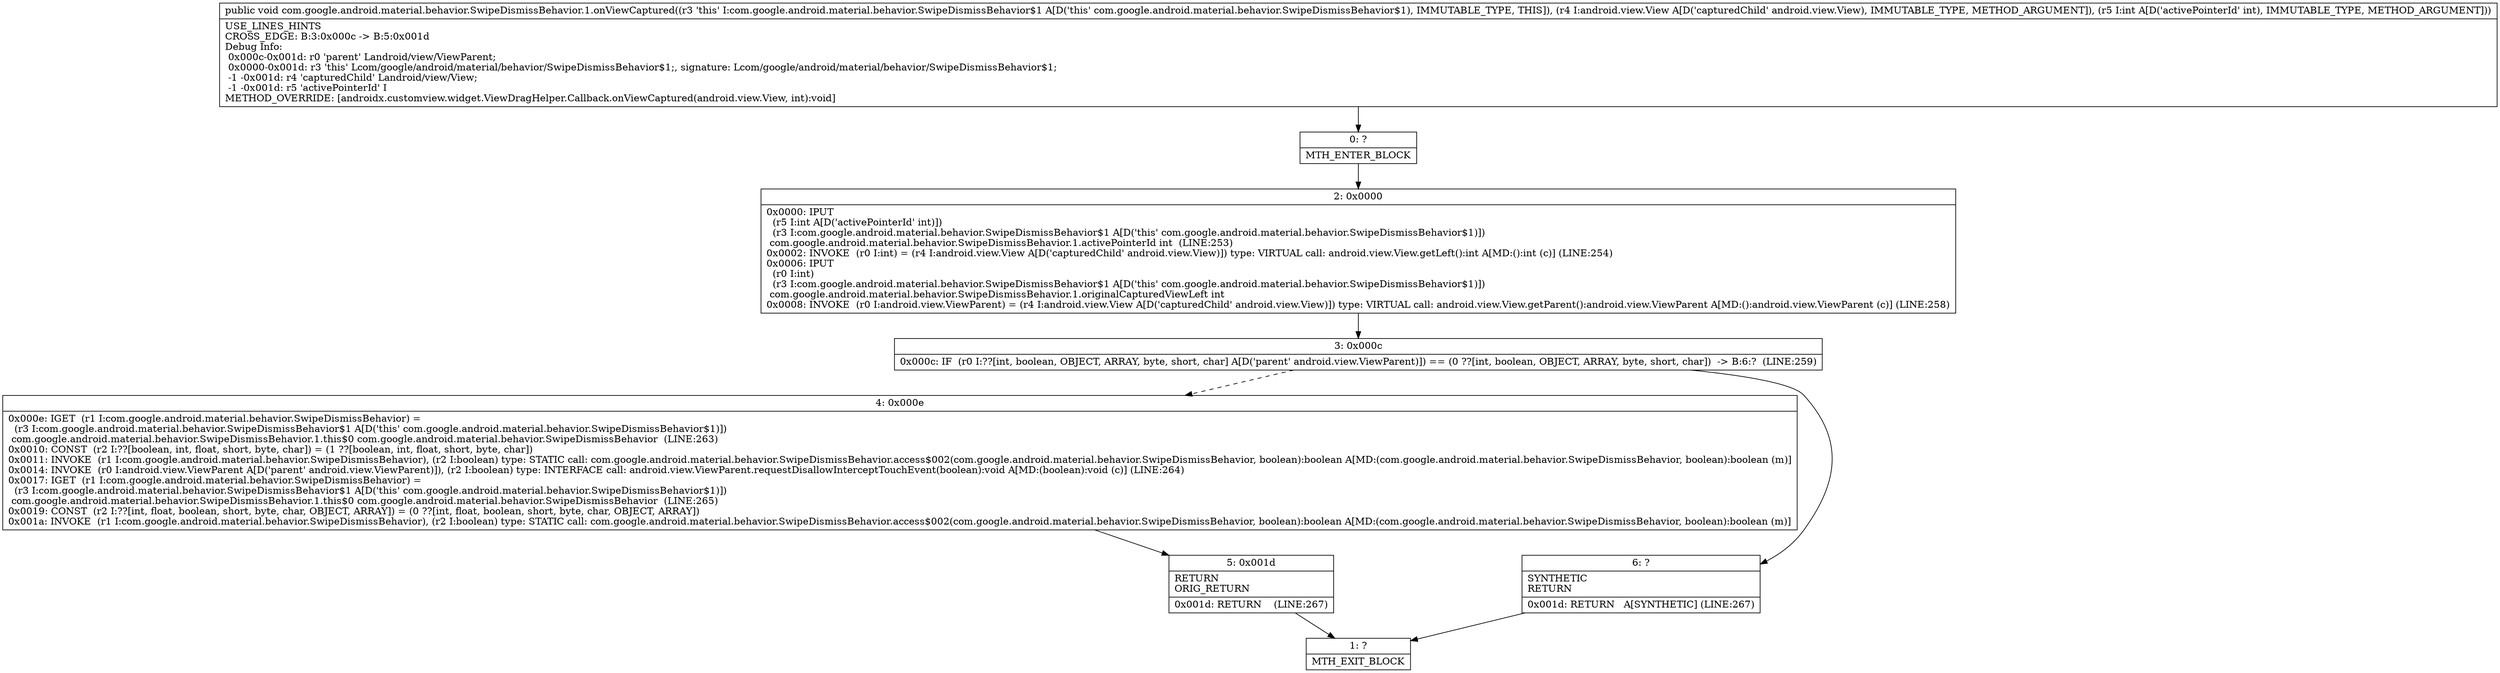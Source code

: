 digraph "CFG forcom.google.android.material.behavior.SwipeDismissBehavior.1.onViewCaptured(Landroid\/view\/View;I)V" {
Node_0 [shape=record,label="{0\:\ ?|MTH_ENTER_BLOCK\l}"];
Node_2 [shape=record,label="{2\:\ 0x0000|0x0000: IPUT  \l  (r5 I:int A[D('activePointerId' int)])\l  (r3 I:com.google.android.material.behavior.SwipeDismissBehavior$1 A[D('this' com.google.android.material.behavior.SwipeDismissBehavior$1)])\l com.google.android.material.behavior.SwipeDismissBehavior.1.activePointerId int  (LINE:253)\l0x0002: INVOKE  (r0 I:int) = (r4 I:android.view.View A[D('capturedChild' android.view.View)]) type: VIRTUAL call: android.view.View.getLeft():int A[MD:():int (c)] (LINE:254)\l0x0006: IPUT  \l  (r0 I:int)\l  (r3 I:com.google.android.material.behavior.SwipeDismissBehavior$1 A[D('this' com.google.android.material.behavior.SwipeDismissBehavior$1)])\l com.google.android.material.behavior.SwipeDismissBehavior.1.originalCapturedViewLeft int \l0x0008: INVOKE  (r0 I:android.view.ViewParent) = (r4 I:android.view.View A[D('capturedChild' android.view.View)]) type: VIRTUAL call: android.view.View.getParent():android.view.ViewParent A[MD:():android.view.ViewParent (c)] (LINE:258)\l}"];
Node_3 [shape=record,label="{3\:\ 0x000c|0x000c: IF  (r0 I:??[int, boolean, OBJECT, ARRAY, byte, short, char] A[D('parent' android.view.ViewParent)]) == (0 ??[int, boolean, OBJECT, ARRAY, byte, short, char])  \-\> B:6:?  (LINE:259)\l}"];
Node_4 [shape=record,label="{4\:\ 0x000e|0x000e: IGET  (r1 I:com.google.android.material.behavior.SwipeDismissBehavior) = \l  (r3 I:com.google.android.material.behavior.SwipeDismissBehavior$1 A[D('this' com.google.android.material.behavior.SwipeDismissBehavior$1)])\l com.google.android.material.behavior.SwipeDismissBehavior.1.this$0 com.google.android.material.behavior.SwipeDismissBehavior  (LINE:263)\l0x0010: CONST  (r2 I:??[boolean, int, float, short, byte, char]) = (1 ??[boolean, int, float, short, byte, char]) \l0x0011: INVOKE  (r1 I:com.google.android.material.behavior.SwipeDismissBehavior), (r2 I:boolean) type: STATIC call: com.google.android.material.behavior.SwipeDismissBehavior.access$002(com.google.android.material.behavior.SwipeDismissBehavior, boolean):boolean A[MD:(com.google.android.material.behavior.SwipeDismissBehavior, boolean):boolean (m)]\l0x0014: INVOKE  (r0 I:android.view.ViewParent A[D('parent' android.view.ViewParent)]), (r2 I:boolean) type: INTERFACE call: android.view.ViewParent.requestDisallowInterceptTouchEvent(boolean):void A[MD:(boolean):void (c)] (LINE:264)\l0x0017: IGET  (r1 I:com.google.android.material.behavior.SwipeDismissBehavior) = \l  (r3 I:com.google.android.material.behavior.SwipeDismissBehavior$1 A[D('this' com.google.android.material.behavior.SwipeDismissBehavior$1)])\l com.google.android.material.behavior.SwipeDismissBehavior.1.this$0 com.google.android.material.behavior.SwipeDismissBehavior  (LINE:265)\l0x0019: CONST  (r2 I:??[int, float, boolean, short, byte, char, OBJECT, ARRAY]) = (0 ??[int, float, boolean, short, byte, char, OBJECT, ARRAY]) \l0x001a: INVOKE  (r1 I:com.google.android.material.behavior.SwipeDismissBehavior), (r2 I:boolean) type: STATIC call: com.google.android.material.behavior.SwipeDismissBehavior.access$002(com.google.android.material.behavior.SwipeDismissBehavior, boolean):boolean A[MD:(com.google.android.material.behavior.SwipeDismissBehavior, boolean):boolean (m)]\l}"];
Node_5 [shape=record,label="{5\:\ 0x001d|RETURN\lORIG_RETURN\l|0x001d: RETURN    (LINE:267)\l}"];
Node_1 [shape=record,label="{1\:\ ?|MTH_EXIT_BLOCK\l}"];
Node_6 [shape=record,label="{6\:\ ?|SYNTHETIC\lRETURN\l|0x001d: RETURN   A[SYNTHETIC] (LINE:267)\l}"];
MethodNode[shape=record,label="{public void com.google.android.material.behavior.SwipeDismissBehavior.1.onViewCaptured((r3 'this' I:com.google.android.material.behavior.SwipeDismissBehavior$1 A[D('this' com.google.android.material.behavior.SwipeDismissBehavior$1), IMMUTABLE_TYPE, THIS]), (r4 I:android.view.View A[D('capturedChild' android.view.View), IMMUTABLE_TYPE, METHOD_ARGUMENT]), (r5 I:int A[D('activePointerId' int), IMMUTABLE_TYPE, METHOD_ARGUMENT]))  | USE_LINES_HINTS\lCROSS_EDGE: B:3:0x000c \-\> B:5:0x001d\lDebug Info:\l  0x000c\-0x001d: r0 'parent' Landroid\/view\/ViewParent;\l  0x0000\-0x001d: r3 'this' Lcom\/google\/android\/material\/behavior\/SwipeDismissBehavior$1;, signature: Lcom\/google\/android\/material\/behavior\/SwipeDismissBehavior$1;\l  \-1 \-0x001d: r4 'capturedChild' Landroid\/view\/View;\l  \-1 \-0x001d: r5 'activePointerId' I\lMETHOD_OVERRIDE: [androidx.customview.widget.ViewDragHelper.Callback.onViewCaptured(android.view.View, int):void]\l}"];
MethodNode -> Node_0;Node_0 -> Node_2;
Node_2 -> Node_3;
Node_3 -> Node_4[style=dashed];
Node_3 -> Node_6;
Node_4 -> Node_5;
Node_5 -> Node_1;
Node_6 -> Node_1;
}


